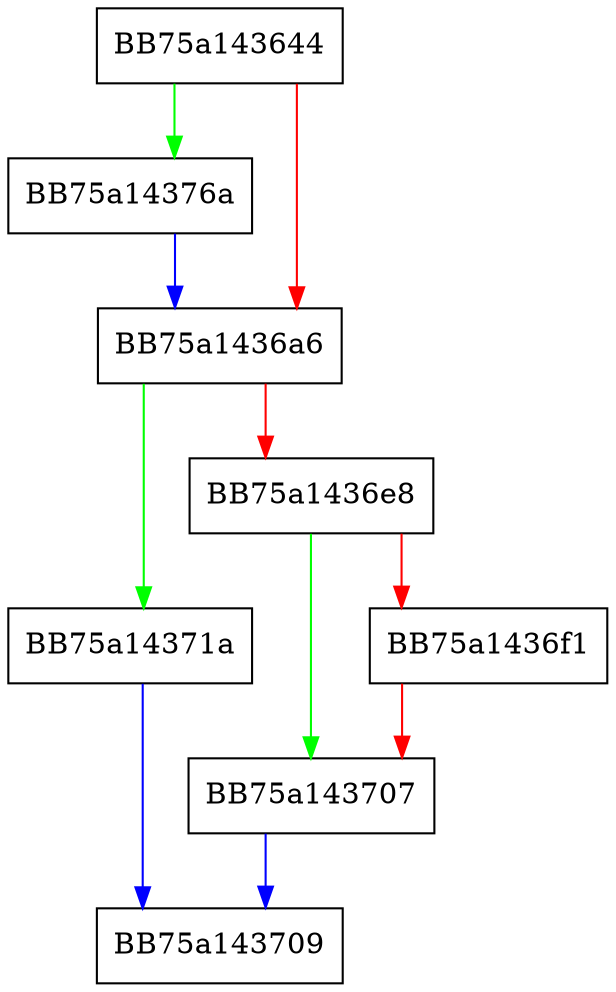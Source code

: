 digraph AnalyzeLeaf {
  node [shape="box"];
  graph [splines=ortho];
  BB75a143644 -> BB75a14376a [color="green"];
  BB75a143644 -> BB75a1436a6 [color="red"];
  BB75a1436a6 -> BB75a14371a [color="green"];
  BB75a1436a6 -> BB75a1436e8 [color="red"];
  BB75a1436e8 -> BB75a143707 [color="green"];
  BB75a1436e8 -> BB75a1436f1 [color="red"];
  BB75a1436f1 -> BB75a143707 [color="red"];
  BB75a143707 -> BB75a143709 [color="blue"];
  BB75a14371a -> BB75a143709 [color="blue"];
  BB75a14376a -> BB75a1436a6 [color="blue"];
}